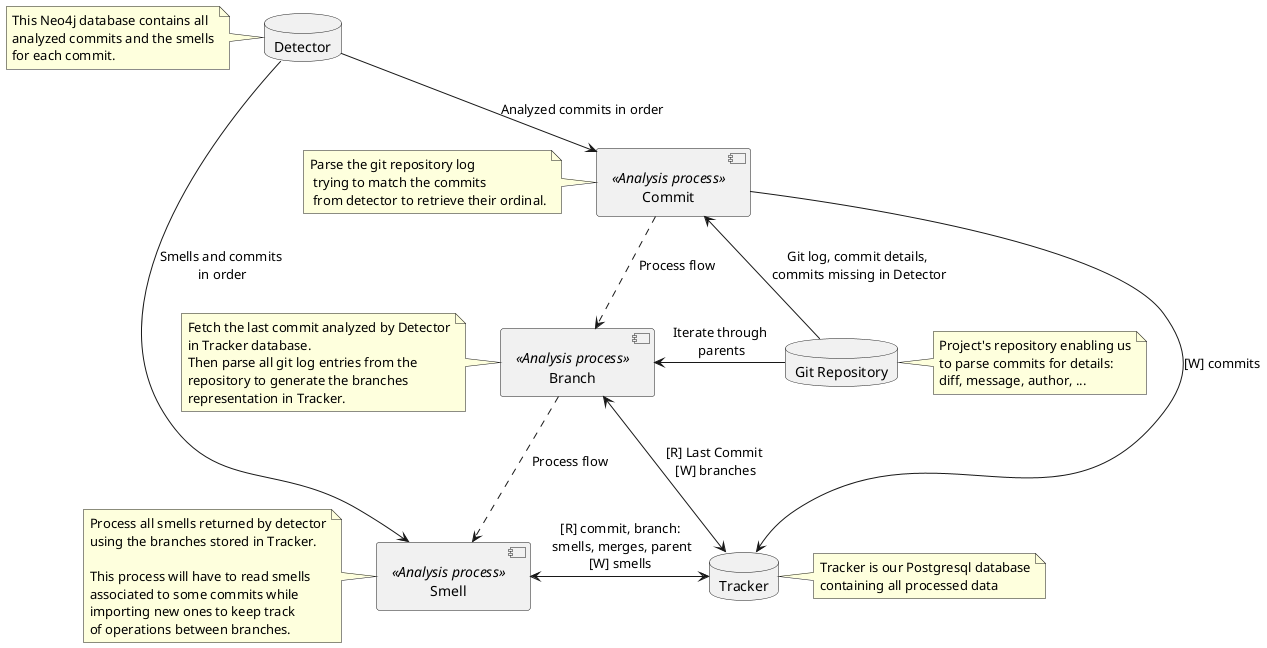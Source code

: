 @startuml
[Commit] <<Analysis process>> as commit
note left
    Parse the git repository log
     trying to match the commits
     from detector to retrieve their ordinal.
end note
[Branch] <<Analysis process>> as branch
note left
    Fetch the last commit analyzed by Detector
    in Tracker database.
    Then parse all git log entries from the
    repository to generate the branches
    representation in Tracker.
end note
[Smell] <<Analysis process>> as smell
note left
    Process all smells returned by detector
    using the branches stored in Tracker.

    This process will have to read smells
    associated to some commits while
    importing new ones to keep track
    of operations between branches.
end note

database Detector as detector
note left
    This Neo4j database contains all
    analyzed commits and the smells
    for each commit.
end note

database "Git Repository" as git
note right
    Project's repository enabling us
    to parse commits for details:
    diff, message, author, ...
end note

database Tracker as tracker
note right
    Tracker is our Postgresql database
    containing all processed data
end note

detector --> commit: Analyzed commits in order
commit -> tracker: [W] commits
commit <- git: Git log, commit details,\n commits missing in Detector

commit ..> branch: Process flow
branch <-> tracker: [R] Last Commit\n [W] branches
branch <- git: Iterate through\n parents

branch ..> smell: Process flow
smell <-> tracker: [R] commit, branch:\n smells, merges, parent\n[W] smells
detector -> smell: Smells and commits\n in order

@enduml